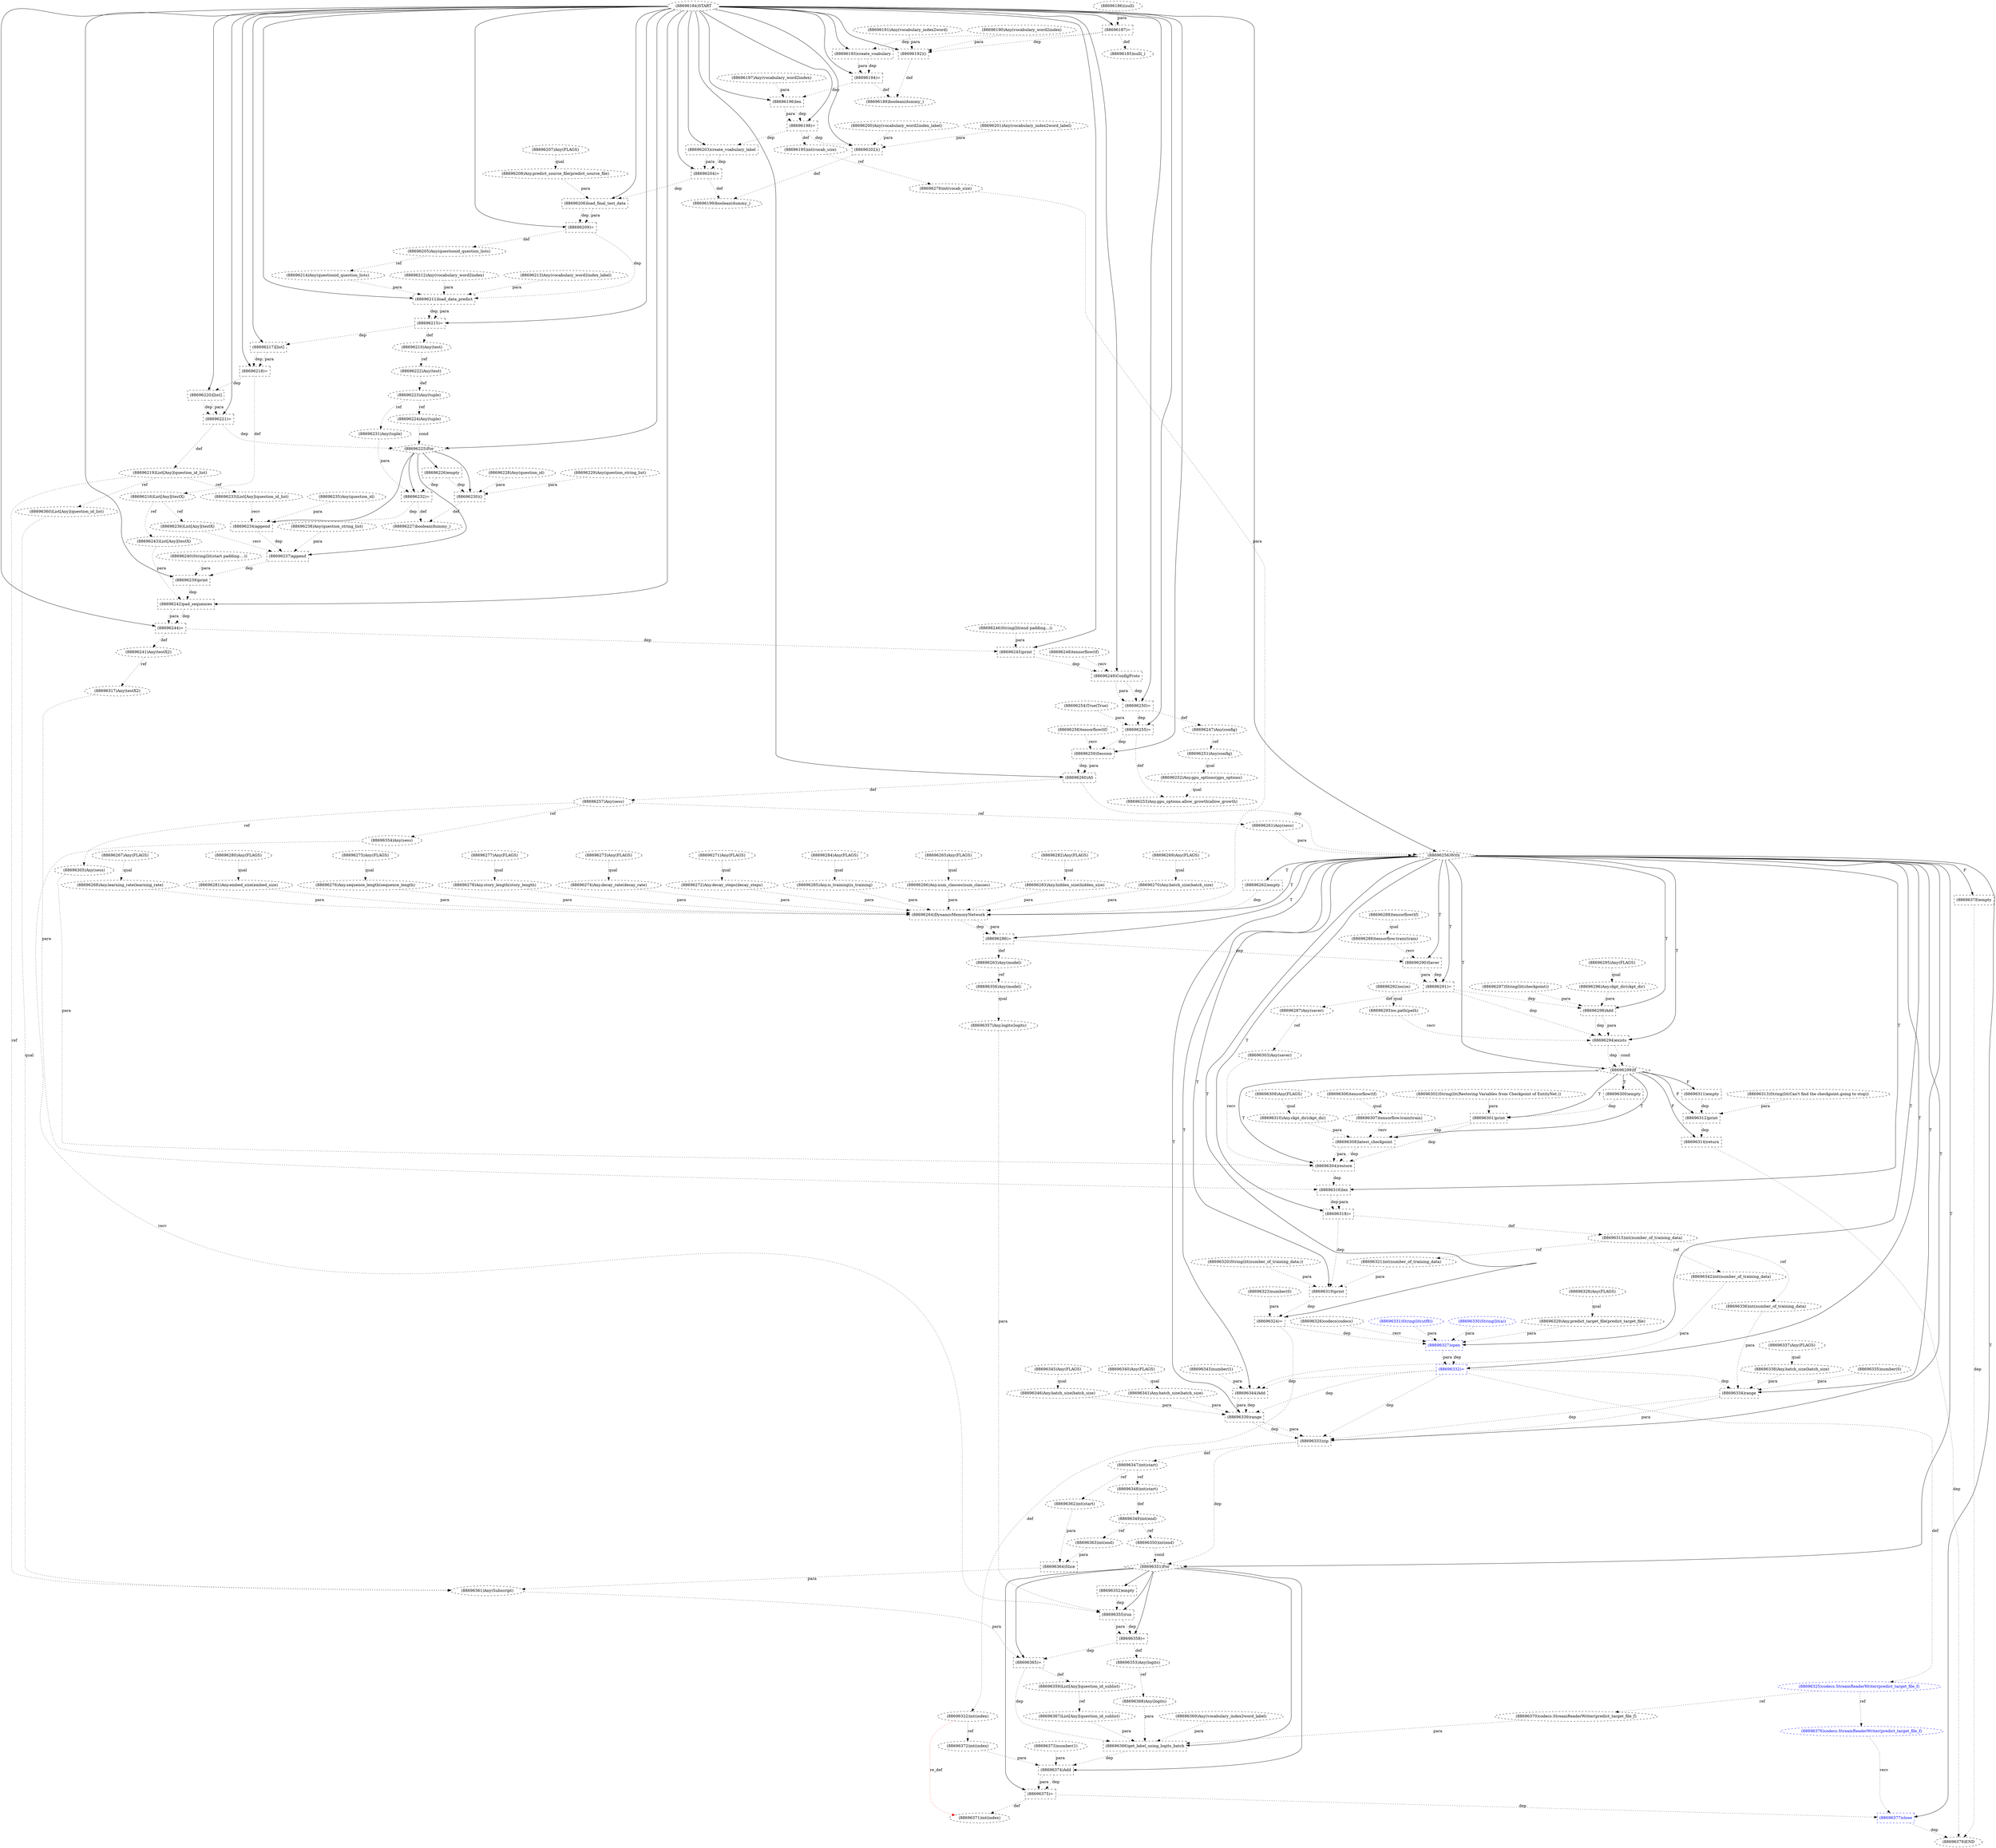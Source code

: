 digraph G {
1 [label="(88696288)tensorflow(tf)" shape=ellipse style=dashed]
2 [label="(88696374)Add" shape=box style=dashed]
3 [label="(88696246)String(lit(end padding...))" shape=ellipse style=dashed]
4 [label="(88696217)[list]" shape=box style=dashed]
5 [label="(88696351)For" shape=diamond style=dashed]
6 [label="(88696344)Add" shape=box style=dashed]
7 [label="(88696359)List[Any](question_id_sublist)" shape=ellipse style=dashed]
8 [label="(88696202)()" shape=box style=dashed]
9 [label="(88696294)exists" shape=box style=dashed]
10 [label="(88696184)START" style=dashed]
11 [label="(88696212)Any(vocabulary_word2index)" shape=ellipse style=dashed]
12 [label="(88696280)Any(FLAGS)" shape=ellipse style=dashed]
13 [label="(88696250)=" shape=box style=dashed]
14 [label="(88696350)int(end)" shape=ellipse style=dashed]
15 [label="(88696353)Any(logits)" shape=ellipse style=dashed]
16 [label="(88696327)open" shape=box style=dashed color=blue fontcolor=blue]
17 [label="(88696364)Slice" shape=box style=dashed]
18 [label="(88696349)int(end)" shape=ellipse style=dashed]
19 [label="(88696195)int(vocab_size)" shape=ellipse style=dashed]
20 [label="(88696342)int(number_of_training_data)" shape=ellipse style=dashed]
21 [label="(88696214)Any(questionid_question_lists)" shape=ellipse style=dashed]
22 [label="(88696235)Any(question_id)" shape=ellipse style=dashed]
23 [label="(88696305)Any(sess)" shape=ellipse style=dashed]
24 [label="(88696370)codecs.StreamReaderWriter(predict_target_file_f)" shape=ellipse style=dashed]
25 [label="(88696379)END" style=dashed]
26 [label="(88696326)codecs(codecs)" shape=ellipse style=dashed]
27 [label="(88696221)=" shape=box style=dashed]
28 [label="(88696311)empty" shape=box style=dashed]
29 [label="(88696261)Any(sess)" shape=ellipse style=dashed]
30 [label="(88696228)Any(question_id)" shape=ellipse style=dashed]
31 [label="(88696258)tensorflow(tf)" shape=ellipse style=dashed]
32 [label="(88696322)int(index)" shape=ellipse style=dashed]
33 [label="(88696230)()" shape=box style=dashed]
34 [label="(88696236)List[Any](testX)" shape=ellipse style=dashed]
35 [label="(88696234)append" shape=box style=dashed]
36 [label="(88696267)Any(FLAGS)" shape=ellipse style=dashed]
37 [label="(88696268)Any.learning_rate(learning_rate)" shape=ellipse style=dashed]
38 [label="(88696348)int(start)" shape=ellipse style=dashed]
39 [label="(88696296)Any.ckpt_dir(ckpt_dir)" shape=ellipse style=dashed]
40 [label="(88696227)boolean(dummy_)" shape=ellipse style=dashed]
41 [label="(88696323)number(0)" shape=ellipse style=dashed]
42 [label="(88696302)String(lit(Restoring Variables from Checkpoint of EntityNet.))" shape=ellipse style=dashed]
43 [label="(88696331)String(lit(utf8))" shape=ellipse style=dashed color=blue fontcolor=blue]
44 [label="(88696310)Any.ckpt_dir(ckpt_dir)" shape=ellipse style=dashed]
45 [label="(88696337)Any(FLAGS)" shape=ellipse style=dashed]
46 [label="(88696324)=" shape=box style=dashed]
47 [label="(88696347)int(start)" shape=ellipse style=dashed]
48 [label="(88696245)print" shape=box style=dashed]
49 [label="(88696203)create_voabulary_label" shape=box style=dashed]
50 [label="(88696279)int(vocab_size)" shape=ellipse style=dashed]
51 [label="(88696252)Any.gpu_options(gpu_options)" shape=ellipse style=dashed]
52 [label="(88696260)AS" shape=box style=dashed]
53 [label="(88696355)run" shape=box style=dashed]
54 [label="(88696362)int(start)" shape=ellipse style=dashed]
55 [label="(88696240)String(lit(start padding....))" shape=ellipse style=dashed]
56 [label="(88696334)range" shape=box style=dashed]
57 [label="(88696300)empty" shape=box style=dashed]
58 [label="(88696286)=" shape=box style=dashed]
59 [label="(88696213)Any(vocabulary_word2index_label)" shape=ellipse style=dashed]
60 [label="(88696325)codecs.StreamReaderWriter(predict_target_file_f)" shape=ellipse style=dashed color=blue fontcolor=blue]
61 [label="(88696295)Any(FLAGS)" shape=ellipse style=dashed]
62 [label="(88696269)Any(FLAGS)" shape=ellipse style=dashed]
63 [label="(88696223)Any(tuple)" shape=ellipse style=dashed]
64 [label="(88696377)close" shape=box style=dashed color=blue fontcolor=blue]
65 [label="(88696336)int(number_of_training_data)" shape=ellipse style=dashed]
66 [label="(88696222)Any(test)" shape=ellipse style=dashed]
67 [label="(88696207)Any(FLAGS)" shape=ellipse style=dashed]
68 [label="(88696224)Any(tuple)" shape=ellipse style=dashed]
69 [label="(88696273)Any(FLAGS)" shape=ellipse style=dashed]
70 [label="(88696281)Any.embed_size(embed_size)" shape=ellipse style=dashed]
71 [label="(88696360)List[Any](question_id_list)" shape=ellipse style=dashed]
72 [label="(88696314)return" shape=box style=dashed]
73 [label="(88696313)String(lit(Can't find the checkpoint.going to stop))" shape=ellipse style=dashed]
74 [label="(88696276)Any.sequence_length(sequence_length)" shape=ellipse style=dashed]
75 [label="(88696371)int(index)" shape=ellipse style=dashed]
76 [label="(88696215)=" shape=box style=dashed]
77 [label="(88696259)Session" shape=box style=dashed]
78 [label="(88696304)restore" shape=box style=dashed]
79 [label="(88696193)create_voabulary" shape=box style=dashed]
80 [label="(88696346)Any.batch_size(batch_size)" shape=ellipse style=dashed]
81 [label="(88696238)Any(question_string_list)" shape=ellipse style=dashed]
82 [label="(88696291)=" shape=box style=dashed]
83 [label="(88696278)Any.story_length(story_length)" shape=ellipse style=dashed]
84 [label="(88696199)boolean(dummy_)" shape=ellipse style=dashed]
85 [label="(88696332)=" shape=box style=dashed color=blue fontcolor=blue]
86 [label="(88696277)Any(FLAGS)" shape=ellipse style=dashed]
87 [label="(88696287)Any(saver)" shape=ellipse style=dashed]
88 [label="(88696200)Any(vocabulary_word2index_label)" shape=ellipse style=dashed]
89 [label="(88696282)Any(FLAGS)" shape=ellipse style=dashed]
90 [label="(88696220)[list]" shape=box style=dashed]
91 [label="(88696316)len" shape=box style=dashed]
92 [label="(88696201)Any(vocabulary_index2word_label)" shape=ellipse style=dashed]
93 [label="(88696218)=" shape=box style=dashed]
94 [label="(88696274)Any.decay_rate(decay_rate)" shape=ellipse style=dashed]
95 [label="(88696299)If" shape=diamond style=dashed]
96 [label="(88696189)boolean(dummy_)" shape=ellipse style=dashed]
97 [label="(88696237)append" shape=box style=dashed]
98 [label="(88696204)=" shape=box style=dashed]
99 [label="(88696338)Any.batch_size(batch_size)" shape=ellipse style=dashed]
100 [label="(88696373)number(1)" shape=ellipse style=dashed]
101 [label="(88696233)List[Any](question_id_list)" shape=ellipse style=dashed]
102 [label="(88696307)tensorflow.train(train)" shape=ellipse style=dashed]
103 [label="(88696196)len" shape=box style=dashed]
104 [label="(88696272)Any.decay_steps(decay_steps)" shape=ellipse style=dashed]
105 [label="(88696231)Any(tuple)" shape=ellipse style=dashed]
106 [label="(88696271)Any(FLAGS)" shape=ellipse style=dashed]
107 [label="(88696330)String(lit(a))" shape=ellipse style=dashed color=blue fontcolor=blue]
108 [label="(88696345)Any(FLAGS)" shape=ellipse style=dashed]
109 [label="(88696285)Any.is_training(is_training)" shape=ellipse style=dashed]
110 [label="(88696187)=" shape=box style=dashed]
111 [label="(88696262)empty" shape=box style=dashed]
112 [label="(88696186)(null)" shape=ellipse style=dashed]
113 [label="(88696378)empty" shape=box style=dashed]
114 [label="(88696205)Any(questionid_question_lists)" shape=ellipse style=dashed]
115 [label="(88696265)Any(FLAGS)" shape=ellipse style=dashed]
116 [label="(88696266)Any.num_classes(num_classes)" shape=ellipse style=dashed]
117 [label="(88696194)=" shape=box style=dashed]
118 [label="(88696303)Any(saver)" shape=ellipse style=dashed]
119 [label="(88696354)Any(sess)" shape=ellipse style=dashed]
120 [label="(88696312)print" shape=box style=dashed]
121 [label="(88696211)load_data_predict" shape=box style=dashed]
122 [label="(88696283)Any.hidden_size(hidden_size)" shape=ellipse style=dashed]
123 [label="(88696256)With" shape=diamond style=dashed]
124 [label="(88696321)int(number_of_training_data)" shape=ellipse style=dashed]
125 [label="(88696264)DynamicMemoryNetwork" shape=box style=dashed]
126 [label="(88696192)()" shape=box style=dashed]
127 [label="(88696206)load_final_test_data" shape=box style=dashed]
128 [label="(88696254)True(True)" shape=ellipse style=dashed]
129 [label="(88696263)Any(model)" shape=ellipse style=dashed]
130 [label="(88696315)int(number_of_training_data)" shape=ellipse style=dashed]
131 [label="(88696368)Any(logits)" shape=ellipse style=dashed]
132 [label="(88696257)Any(sess)" shape=ellipse style=dashed]
133 [label="(88696284)Any(FLAGS)" shape=ellipse style=dashed]
134 [label="(88696239)print" shape=box style=dashed]
135 [label="(88696209)=" shape=box style=dashed]
136 [label="(88696255)=" shape=box style=dashed]
137 [label="(88696340)Any(FLAGS)" shape=ellipse style=dashed]
138 [label="(88696297)String(lit(checkpoint))" shape=ellipse style=dashed]
139 [label="(88696208)Any.predict_source_file(predict_source_file)" shape=ellipse style=dashed]
140 [label="(88696298)Add" shape=box style=dashed]
141 [label="(88696243)List[Any](testX)" shape=ellipse style=dashed]
142 [label="(88696367)List[Any](question_id_sublist)" shape=ellipse style=dashed]
143 [label="(88696358)=" shape=box style=dashed]
144 [label="(88696275)Any(FLAGS)" shape=ellipse style=dashed]
145 [label="(88696369)Any(vocabulary_index2word_label)" shape=ellipse style=dashed]
146 [label="(88696270)Any.batch_size(batch_size)" shape=ellipse style=dashed]
147 [label="(88696248)tensorflow(tf)" shape=ellipse style=dashed]
148 [label="(88696249)ConfigProto" shape=box style=dashed]
149 [label="(88696308)latest_checkpoint" shape=box style=dashed]
150 [label="(88696352)empty" shape=box style=dashed]
151 [label="(88696191)Any(vocabulary_index2word)" shape=ellipse style=dashed]
152 [label="(88696335)number(0)" shape=ellipse style=dashed]
153 [label="(88696216)List[Any](testX)" shape=ellipse style=dashed]
154 [label="(88696339)range" shape=box style=dashed]
155 [label="(88696185)null(_)" shape=ellipse style=dashed]
156 [label="(88696363)int(end)" shape=ellipse style=dashed]
157 [label="(88696293)os.path(path)" shape=ellipse style=dashed]
158 [label="(88696320)String(lit(number_of_training_data:))" shape=ellipse style=dashed]
159 [label="(88696198)=" shape=box style=dashed]
160 [label="(88696333)zip" shape=box style=dashed]
161 [label="(88696301)print" shape=box style=dashed]
162 [label="(88696197)Any(vocabulary_word2index)" shape=ellipse style=dashed]
163 [label="(88696289)tensorflow.train(train)" shape=ellipse style=dashed]
164 [label="(88696366)get_label_using_logits_batch" shape=box style=dashed]
165 [label="(88696226)empty" shape=box style=dashed]
166 [label="(88696247)Any(config)" shape=ellipse style=dashed]
167 [label="(88696319)print" shape=box style=dashed]
168 [label="(88696219)List[Any](question_id_list)" shape=ellipse style=dashed]
169 [label="(88696241)Any(testX2)" shape=ellipse style=dashed]
170 [label="(88696361)Any(Subscript)" shape=ellipse style=dashed]
171 [label="(88696341)Any.batch_size(batch_size)" shape=ellipse style=dashed]
172 [label="(88696290)Saver" shape=box style=dashed]
173 [label="(88696356)Any(model)" shape=ellipse style=dashed]
174 [label="(88696232)=" shape=box style=dashed]
175 [label="(88696372)int(index)" shape=ellipse style=dashed]
176 [label="(88696318)=" shape=box style=dashed]
177 [label="(88696357)Any.logits(logits)" shape=ellipse style=dashed]
178 [label="(88696365)=" shape=box style=dashed]
179 [label="(88696328)Any(FLAGS)" shape=ellipse style=dashed]
180 [label="(88696329)Any.predict_target_file(predict_target_file)" shape=ellipse style=dashed]
181 [label="(88696242)pad_sequences" shape=box style=dashed]
182 [label="(88696309)Any(FLAGS)" shape=ellipse style=dashed]
183 [label="(88696292)os(os)" shape=ellipse style=dashed]
184 [label="(88696225)For" shape=diamond style=dashed]
185 [label="(88696376)codecs.StreamReaderWriter(predict_target_file_f)" shape=ellipse style=dashed color=blue fontcolor=blue]
186 [label="(88696210)Any(test)" shape=ellipse style=dashed]
187 [label="(88696244)=" shape=box style=dashed]
188 [label="(88696317)Any(testX2)" shape=ellipse style=dashed]
189 [label="(88696253)Any.gpu_options.allow_growth(allow_growth)" shape=ellipse style=dashed]
190 [label="(88696306)tensorflow(tf)" shape=ellipse style=dashed]
191 [label="(88696190)Any(vocabulary_word2index)" shape=ellipse style=dashed]
192 [label="(88696229)Any(question_string_list)" shape=ellipse style=dashed]
193 [label="(88696375)=" shape=box style=dashed]
194 [label="(88696251)Any(config)" shape=ellipse style=dashed]
195 [label="(88696343)number(1)" shape=ellipse style=dashed]
5 -> 2 [label="" style=solid];
175 -> 2 [label="para" style=dotted];
100 -> 2 [label="para" style=dotted];
164 -> 2 [label="dep" style=dotted];
10 -> 4 [label="" style=solid];
76 -> 4 [label="dep" style=dotted];
123 -> 5 [label="T"];
160 -> 5 [label="dep" style=dotted];
14 -> 5 [label="cond" style=dotted];
123 -> 6 [label="T"];
20 -> 6 [label="para" style=dotted];
195 -> 6 [label="para" style=dotted];
85 -> 6 [label="dep" style=dotted];
178 -> 7 [label="def" style=dotted];
10 -> 8 [label="" style=solid];
88 -> 8 [label="para" style=dotted];
92 -> 8 [label="para" style=dotted];
159 -> 8 [label="dep" style=dotted];
123 -> 9 [label="T"];
157 -> 9 [label="recv" style=dotted];
140 -> 9 [label="dep" style=dotted];
140 -> 9 [label="para" style=dotted];
82 -> 9 [label="dep" style=dotted];
10 -> 13 [label="" style=solid];
148 -> 13 [label="dep" style=dotted];
148 -> 13 [label="para" style=dotted];
18 -> 14 [label="ref" style=dotted];
143 -> 15 [label="def" style=dotted];
123 -> 16 [label="T"];
26 -> 16 [label="recv" style=dotted];
180 -> 16 [label="para" style=dotted];
107 -> 16 [label="para" style=dotted];
43 -> 16 [label="para" style=dotted];
46 -> 16 [label="dep" style=dotted];
54 -> 17 [label="para" style=dotted];
156 -> 17 [label="para" style=dotted];
38 -> 18 [label="def" style=dotted];
159 -> 19 [label="def" style=dotted];
130 -> 20 [label="ref" style=dotted];
114 -> 21 [label="ref" style=dotted];
132 -> 23 [label="ref" style=dotted];
60 -> 24 [label="ref" style=dotted];
64 -> 25 [label="dep" style=dotted];
113 -> 25 [label="dep" style=dotted];
72 -> 25 [label="dep" style=dotted];
10 -> 27 [label="" style=solid];
90 -> 27 [label="dep" style=dotted];
90 -> 27 [label="para" style=dotted];
95 -> 28 [label="F"];
132 -> 29 [label="ref" style=dotted];
46 -> 32 [label="def" style=dotted];
184 -> 33 [label="" style=solid];
30 -> 33 [label="para" style=dotted];
192 -> 33 [label="para" style=dotted];
165 -> 33 [label="dep" style=dotted];
153 -> 34 [label="ref" style=dotted];
184 -> 35 [label="" style=solid];
101 -> 35 [label="recv" style=dotted];
22 -> 35 [label="para" style=dotted];
174 -> 35 [label="dep" style=dotted];
36 -> 37 [label="qual" style=dotted];
47 -> 38 [label="ref" style=dotted];
61 -> 39 [label="qual" style=dotted];
33 -> 40 [label="def" style=dotted];
174 -> 40 [label="def" style=dotted];
182 -> 44 [label="qual" style=dotted];
123 -> 46 [label="T"];
41 -> 46 [label="para" style=dotted];
167 -> 46 [label="dep" style=dotted];
160 -> 47 [label="def" style=dotted];
10 -> 48 [label="" style=solid];
3 -> 48 [label="para" style=dotted];
187 -> 48 [label="dep" style=dotted];
10 -> 49 [label="" style=solid];
159 -> 49 [label="dep" style=dotted];
19 -> 50 [label="ref" style=dotted];
194 -> 51 [label="qual" style=dotted];
10 -> 52 [label="" style=solid];
77 -> 52 [label="dep" style=dotted];
77 -> 52 [label="para" style=dotted];
5 -> 53 [label="" style=solid];
119 -> 53 [label="recv" style=dotted];
177 -> 53 [label="para" style=dotted];
150 -> 53 [label="dep" style=dotted];
47 -> 54 [label="ref" style=dotted];
123 -> 56 [label="T"];
152 -> 56 [label="para" style=dotted];
65 -> 56 [label="para" style=dotted];
99 -> 56 [label="para" style=dotted];
85 -> 56 [label="dep" style=dotted];
95 -> 57 [label="T"];
123 -> 58 [label="T"];
125 -> 58 [label="dep" style=dotted];
125 -> 58 [label="para" style=dotted];
85 -> 60 [label="def" style=dotted];
66 -> 63 [label="def" style=dotted];
123 -> 64 [label="T"];
185 -> 64 [label="recv" style=dotted];
193 -> 64 [label="dep" style=dotted];
130 -> 65 [label="ref" style=dotted];
186 -> 66 [label="ref" style=dotted];
63 -> 68 [label="ref" style=dotted];
12 -> 70 [label="qual" style=dotted];
168 -> 71 [label="ref" style=dotted];
95 -> 72 [label="F"];
120 -> 72 [label="dep" style=dotted];
144 -> 74 [label="qual" style=dotted];
193 -> 75 [label="def" style=dotted];
32 -> 75 [label="re_def" style=dotted color=red];
10 -> 76 [label="" style=solid];
121 -> 76 [label="dep" style=dotted];
121 -> 76 [label="para" style=dotted];
10 -> 77 [label="" style=solid];
31 -> 77 [label="recv" style=dotted];
136 -> 77 [label="dep" style=dotted];
95 -> 78 [label="T"];
118 -> 78 [label="recv" style=dotted];
23 -> 78 [label="para" style=dotted];
149 -> 78 [label="dep" style=dotted];
149 -> 78 [label="para" style=dotted];
161 -> 78 [label="dep" style=dotted];
10 -> 79 [label="" style=solid];
110 -> 79 [label="dep" style=dotted];
108 -> 80 [label="qual" style=dotted];
123 -> 82 [label="T"];
172 -> 82 [label="dep" style=dotted];
172 -> 82 [label="para" style=dotted];
86 -> 83 [label="qual" style=dotted];
8 -> 84 [label="def" style=dotted];
98 -> 84 [label="def" style=dotted];
123 -> 85 [label="T"];
16 -> 85 [label="dep" style=dotted];
16 -> 85 [label="para" style=dotted];
82 -> 87 [label="def" style=dotted];
10 -> 90 [label="" style=solid];
93 -> 90 [label="dep" style=dotted];
123 -> 91 [label="T"];
188 -> 91 [label="para" style=dotted];
78 -> 91 [label="dep" style=dotted];
10 -> 93 [label="" style=solid];
4 -> 93 [label="dep" style=dotted];
4 -> 93 [label="para" style=dotted];
69 -> 94 [label="qual" style=dotted];
123 -> 95 [label="T"];
9 -> 95 [label="dep" style=dotted];
9 -> 95 [label="cond" style=dotted];
126 -> 96 [label="def" style=dotted];
117 -> 96 [label="def" style=dotted];
184 -> 97 [label="" style=solid];
34 -> 97 [label="recv" style=dotted];
81 -> 97 [label="para" style=dotted];
35 -> 97 [label="dep" style=dotted];
10 -> 98 [label="" style=solid];
49 -> 98 [label="dep" style=dotted];
49 -> 98 [label="para" style=dotted];
45 -> 99 [label="qual" style=dotted];
168 -> 101 [label="ref" style=dotted];
190 -> 102 [label="qual" style=dotted];
10 -> 103 [label="" style=solid];
162 -> 103 [label="para" style=dotted];
117 -> 103 [label="dep" style=dotted];
106 -> 104 [label="qual" style=dotted];
63 -> 105 [label="ref" style=dotted];
133 -> 109 [label="qual" style=dotted];
10 -> 110 [label="" style=solid];
112 -> 110 [label="para" style=dotted];
123 -> 111 [label="T"];
123 -> 113 [label="F"];
135 -> 114 [label="def" style=dotted];
115 -> 116 [label="qual" style=dotted];
10 -> 117 [label="" style=solid];
79 -> 117 [label="dep" style=dotted];
79 -> 117 [label="para" style=dotted];
87 -> 118 [label="ref" style=dotted];
132 -> 119 [label="ref" style=dotted];
95 -> 120 [label="F"];
73 -> 120 [label="para" style=dotted];
28 -> 120 [label="dep" style=dotted];
10 -> 121 [label="" style=solid];
11 -> 121 [label="para" style=dotted];
59 -> 121 [label="para" style=dotted];
21 -> 121 [label="para" style=dotted];
135 -> 121 [label="dep" style=dotted];
89 -> 122 [label="qual" style=dotted];
10 -> 123 [label="" style=solid];
52 -> 123 [label="dep" style=dotted];
29 -> 123 [label="para" style=dotted];
130 -> 124 [label="ref" style=dotted];
123 -> 125 [label="T"];
116 -> 125 [label="para" style=dotted];
37 -> 125 [label="para" style=dotted];
146 -> 125 [label="para" style=dotted];
104 -> 125 [label="para" style=dotted];
94 -> 125 [label="para" style=dotted];
74 -> 125 [label="para" style=dotted];
83 -> 125 [label="para" style=dotted];
50 -> 125 [label="para" style=dotted];
70 -> 125 [label="para" style=dotted];
122 -> 125 [label="para" style=dotted];
109 -> 125 [label="para" style=dotted];
111 -> 125 [label="dep" style=dotted];
10 -> 126 [label="" style=solid];
191 -> 126 [label="para" style=dotted];
151 -> 126 [label="para" style=dotted];
110 -> 126 [label="dep" style=dotted];
10 -> 127 [label="" style=solid];
139 -> 127 [label="para" style=dotted];
98 -> 127 [label="dep" style=dotted];
58 -> 129 [label="def" style=dotted];
176 -> 130 [label="def" style=dotted];
15 -> 131 [label="ref" style=dotted];
52 -> 132 [label="def" style=dotted];
10 -> 134 [label="" style=solid];
55 -> 134 [label="para" style=dotted];
97 -> 134 [label="dep" style=dotted];
10 -> 135 [label="" style=solid];
127 -> 135 [label="dep" style=dotted];
127 -> 135 [label="para" style=dotted];
10 -> 136 [label="" style=solid];
128 -> 136 [label="para" style=dotted];
13 -> 136 [label="dep" style=dotted];
67 -> 139 [label="qual" style=dotted];
123 -> 140 [label="T"];
39 -> 140 [label="para" style=dotted];
138 -> 140 [label="para" style=dotted];
82 -> 140 [label="dep" style=dotted];
153 -> 141 [label="ref" style=dotted];
7 -> 142 [label="ref" style=dotted];
5 -> 143 [label="" style=solid];
53 -> 143 [label="dep" style=dotted];
53 -> 143 [label="para" style=dotted];
62 -> 146 [label="qual" style=dotted];
10 -> 148 [label="" style=solid];
147 -> 148 [label="recv" style=dotted];
48 -> 148 [label="dep" style=dotted];
95 -> 149 [label="T"];
102 -> 149 [label="recv" style=dotted];
44 -> 149 [label="para" style=dotted];
161 -> 149 [label="dep" style=dotted];
5 -> 150 [label="" style=solid];
93 -> 153 [label="def" style=dotted];
123 -> 154 [label="T"];
171 -> 154 [label="para" style=dotted];
6 -> 154 [label="dep" style=dotted];
6 -> 154 [label="para" style=dotted];
80 -> 154 [label="para" style=dotted];
85 -> 154 [label="dep" style=dotted];
110 -> 155 [label="def" style=dotted];
18 -> 156 [label="ref" style=dotted];
183 -> 157 [label="qual" style=dotted];
10 -> 159 [label="" style=solid];
103 -> 159 [label="dep" style=dotted];
103 -> 159 [label="para" style=dotted];
123 -> 160 [label="T"];
56 -> 160 [label="dep" style=dotted];
56 -> 160 [label="para" style=dotted];
154 -> 160 [label="dep" style=dotted];
154 -> 160 [label="para" style=dotted];
85 -> 160 [label="dep" style=dotted];
95 -> 161 [label="T"];
42 -> 161 [label="para" style=dotted];
57 -> 161 [label="dep" style=dotted];
1 -> 163 [label="qual" style=dotted];
5 -> 164 [label="" style=solid];
142 -> 164 [label="para" style=dotted];
131 -> 164 [label="para" style=dotted];
145 -> 164 [label="para" style=dotted];
24 -> 164 [label="para" style=dotted];
178 -> 164 [label="dep" style=dotted];
184 -> 165 [label="" style=solid];
13 -> 166 [label="def" style=dotted];
123 -> 167 [label="T"];
158 -> 167 [label="para" style=dotted];
124 -> 167 [label="para" style=dotted];
176 -> 167 [label="dep" style=dotted];
27 -> 168 [label="def" style=dotted];
187 -> 169 [label="def" style=dotted];
71 -> 170 [label="qual" style=dotted];
17 -> 170 [label="para" style=dotted];
168 -> 170 [label="ref" style=dotted];
137 -> 171 [label="qual" style=dotted];
123 -> 172 [label="T"];
163 -> 172 [label="recv" style=dotted];
58 -> 172 [label="dep" style=dotted];
129 -> 173 [label="ref" style=dotted];
184 -> 174 [label="" style=solid];
105 -> 174 [label="para" style=dotted];
165 -> 174 [label="dep" style=dotted];
32 -> 175 [label="ref" style=dotted];
123 -> 176 [label="T"];
91 -> 176 [label="dep" style=dotted];
91 -> 176 [label="para" style=dotted];
173 -> 177 [label="qual" style=dotted];
5 -> 178 [label="" style=solid];
170 -> 178 [label="para" style=dotted];
143 -> 178 [label="dep" style=dotted];
179 -> 180 [label="qual" style=dotted];
10 -> 181 [label="" style=solid];
141 -> 181 [label="para" style=dotted];
134 -> 181 [label="dep" style=dotted];
10 -> 184 [label="" style=solid];
68 -> 184 [label="cond" style=dotted];
27 -> 184 [label="dep" style=dotted];
60 -> 185 [label="ref" style=dotted];
76 -> 186 [label="def" style=dotted];
10 -> 187 [label="" style=solid];
181 -> 187 [label="dep" style=dotted];
181 -> 187 [label="para" style=dotted];
169 -> 188 [label="ref" style=dotted];
51 -> 189 [label="qual" style=dotted];
136 -> 189 [label="def" style=dotted];
5 -> 193 [label="" style=solid];
2 -> 193 [label="dep" style=dotted];
2 -> 193 [label="para" style=dotted];
166 -> 194 [label="ref" style=dotted];
}